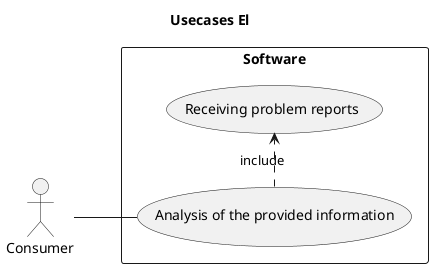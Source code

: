 @startuml
title Usecases El

left to right direction

actor Consumer

rectangle Software {

    usecase (Analysis of the provided information)
    usecase (Receiving problem reports)

   Consumer -- (Analysis of the provided information)
   (Analysis of the provided information) .> (Receiving problem reports) : include
}
@enduml
